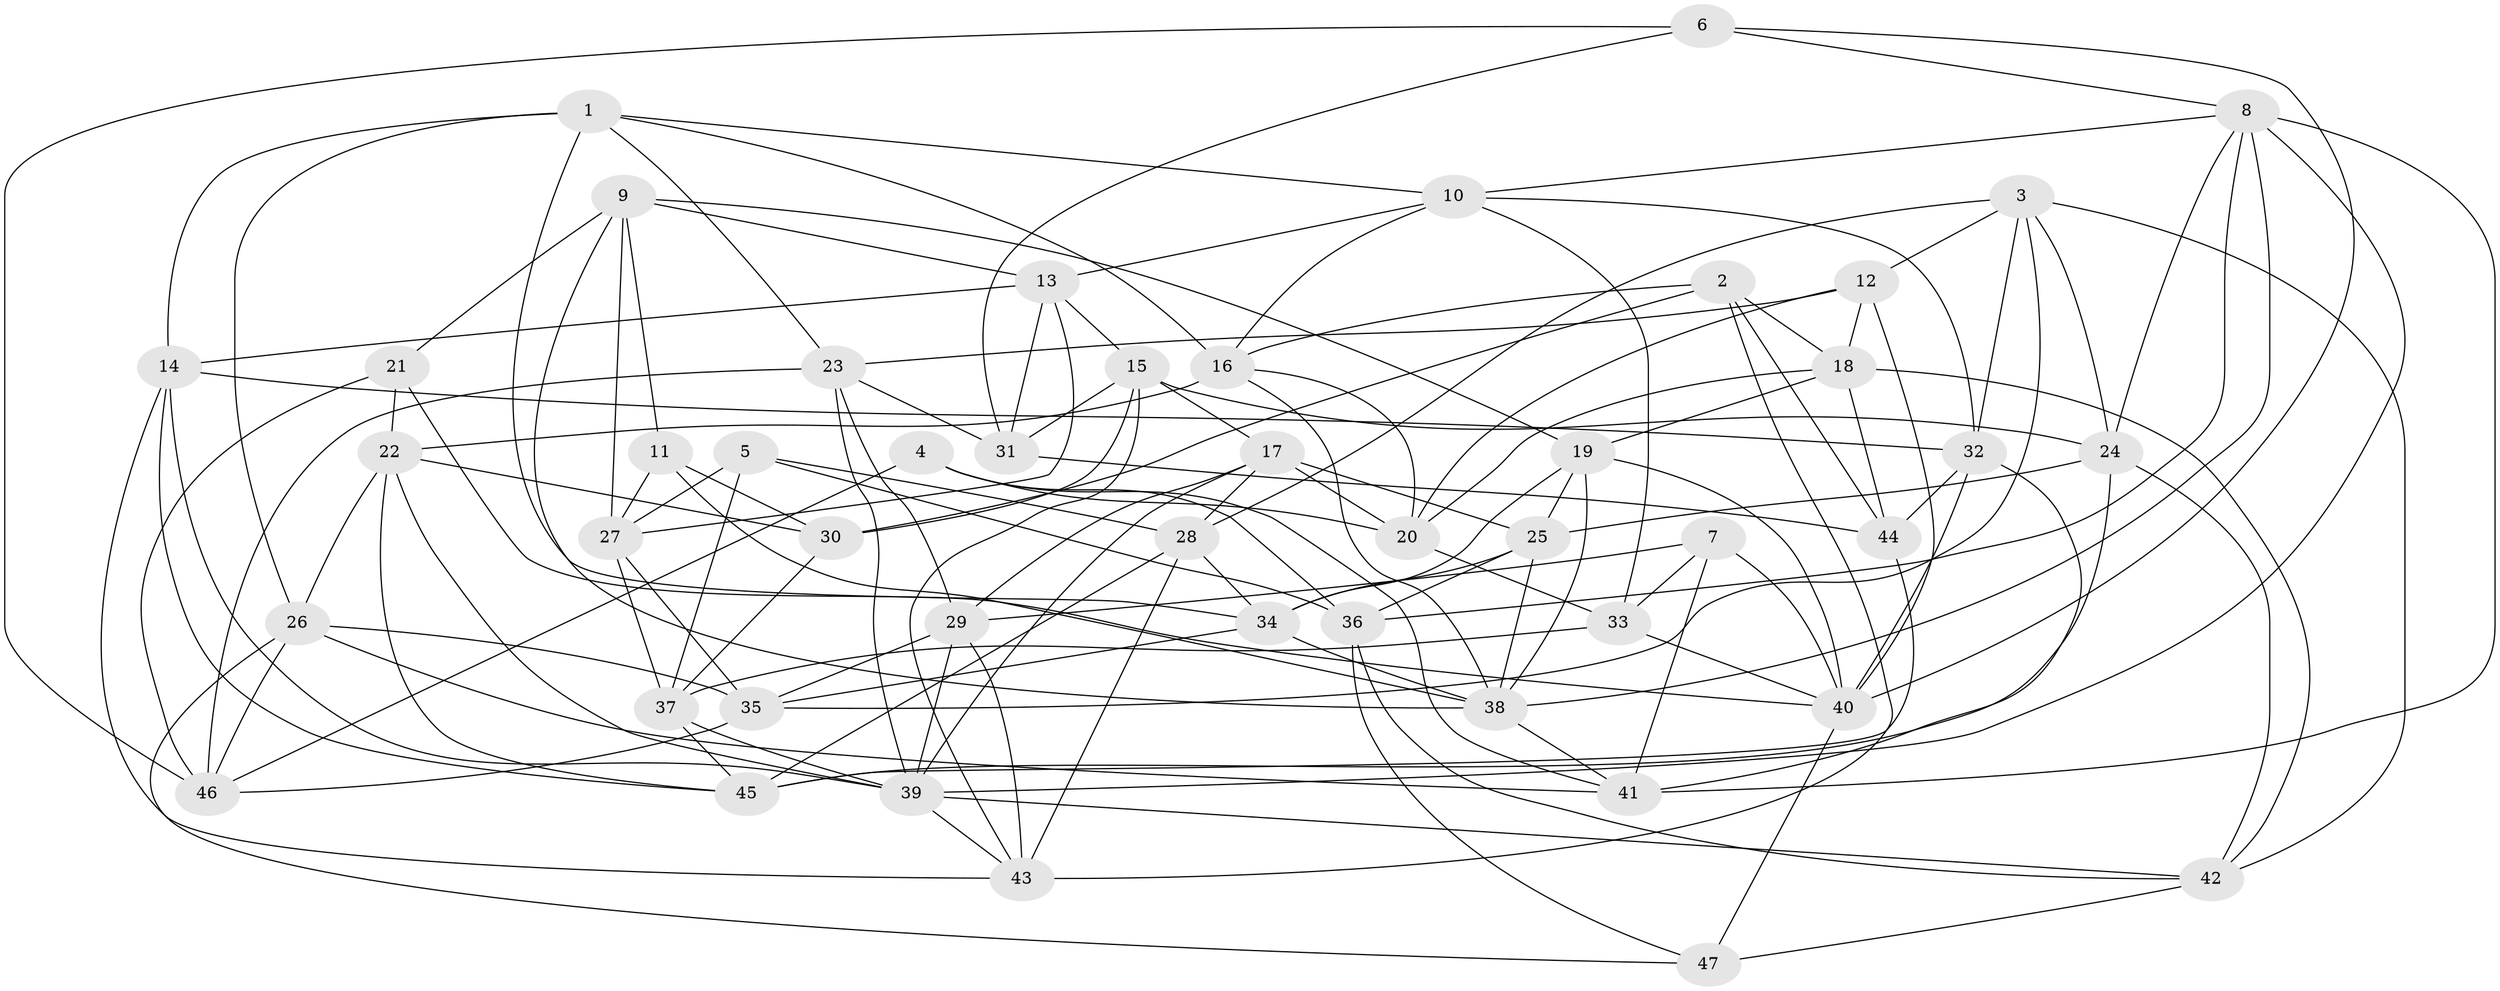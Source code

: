 // original degree distribution, {4: 1.0}
// Generated by graph-tools (version 1.1) at 2025/26/03/09/25 03:26:58]
// undirected, 47 vertices, 135 edges
graph export_dot {
graph [start="1"]
  node [color=gray90,style=filled];
  1;
  2;
  3;
  4;
  5;
  6;
  7;
  8;
  9;
  10;
  11;
  12;
  13;
  14;
  15;
  16;
  17;
  18;
  19;
  20;
  21;
  22;
  23;
  24;
  25;
  26;
  27;
  28;
  29;
  30;
  31;
  32;
  33;
  34;
  35;
  36;
  37;
  38;
  39;
  40;
  41;
  42;
  43;
  44;
  45;
  46;
  47;
  1 -- 10 [weight=1.0];
  1 -- 14 [weight=1.0];
  1 -- 16 [weight=1.0];
  1 -- 23 [weight=1.0];
  1 -- 26 [weight=1.0];
  1 -- 34 [weight=1.0];
  2 -- 16 [weight=1.0];
  2 -- 18 [weight=1.0];
  2 -- 30 [weight=2.0];
  2 -- 43 [weight=1.0];
  2 -- 44 [weight=1.0];
  3 -- 12 [weight=1.0];
  3 -- 24 [weight=1.0];
  3 -- 28 [weight=1.0];
  3 -- 32 [weight=1.0];
  3 -- 35 [weight=1.0];
  3 -- 42 [weight=1.0];
  4 -- 20 [weight=1.0];
  4 -- 36 [weight=1.0];
  4 -- 41 [weight=1.0];
  4 -- 46 [weight=1.0];
  5 -- 27 [weight=1.0];
  5 -- 28 [weight=1.0];
  5 -- 36 [weight=1.0];
  5 -- 37 [weight=1.0];
  6 -- 8 [weight=1.0];
  6 -- 31 [weight=1.0];
  6 -- 40 [weight=1.0];
  6 -- 46 [weight=1.0];
  7 -- 29 [weight=1.0];
  7 -- 33 [weight=1.0];
  7 -- 40 [weight=1.0];
  7 -- 41 [weight=1.0];
  8 -- 10 [weight=1.0];
  8 -- 24 [weight=1.0];
  8 -- 36 [weight=1.0];
  8 -- 38 [weight=1.0];
  8 -- 39 [weight=2.0];
  8 -- 41 [weight=1.0];
  9 -- 11 [weight=1.0];
  9 -- 13 [weight=1.0];
  9 -- 19 [weight=1.0];
  9 -- 21 [weight=1.0];
  9 -- 27 [weight=1.0];
  9 -- 38 [weight=1.0];
  10 -- 13 [weight=1.0];
  10 -- 16 [weight=1.0];
  10 -- 32 [weight=1.0];
  10 -- 33 [weight=1.0];
  11 -- 27 [weight=1.0];
  11 -- 30 [weight=1.0];
  11 -- 38 [weight=1.0];
  12 -- 18 [weight=1.0];
  12 -- 20 [weight=1.0];
  12 -- 23 [weight=1.0];
  12 -- 40 [weight=2.0];
  13 -- 14 [weight=1.0];
  13 -- 15 [weight=1.0];
  13 -- 27 [weight=1.0];
  13 -- 31 [weight=1.0];
  14 -- 32 [weight=1.0];
  14 -- 39 [weight=1.0];
  14 -- 43 [weight=1.0];
  14 -- 45 [weight=1.0];
  15 -- 17 [weight=1.0];
  15 -- 24 [weight=1.0];
  15 -- 30 [weight=1.0];
  15 -- 31 [weight=1.0];
  15 -- 43 [weight=1.0];
  16 -- 20 [weight=1.0];
  16 -- 22 [weight=1.0];
  16 -- 38 [weight=1.0];
  17 -- 20 [weight=1.0];
  17 -- 25 [weight=1.0];
  17 -- 28 [weight=1.0];
  17 -- 29 [weight=1.0];
  17 -- 39 [weight=1.0];
  18 -- 19 [weight=1.0];
  18 -- 20 [weight=1.0];
  18 -- 42 [weight=1.0];
  18 -- 44 [weight=1.0];
  19 -- 25 [weight=1.0];
  19 -- 34 [weight=1.0];
  19 -- 38 [weight=1.0];
  19 -- 40 [weight=1.0];
  20 -- 33 [weight=1.0];
  21 -- 22 [weight=1.0];
  21 -- 40 [weight=1.0];
  21 -- 46 [weight=1.0];
  22 -- 26 [weight=1.0];
  22 -- 30 [weight=1.0];
  22 -- 39 [weight=1.0];
  22 -- 45 [weight=1.0];
  23 -- 29 [weight=1.0];
  23 -- 31 [weight=1.0];
  23 -- 39 [weight=1.0];
  23 -- 46 [weight=1.0];
  24 -- 25 [weight=1.0];
  24 -- 42 [weight=1.0];
  24 -- 45 [weight=1.0];
  25 -- 34 [weight=1.0];
  25 -- 36 [weight=1.0];
  25 -- 38 [weight=1.0];
  26 -- 35 [weight=1.0];
  26 -- 41 [weight=1.0];
  26 -- 46 [weight=1.0];
  26 -- 47 [weight=1.0];
  27 -- 35 [weight=1.0];
  27 -- 37 [weight=1.0];
  28 -- 34 [weight=1.0];
  28 -- 43 [weight=1.0];
  28 -- 45 [weight=1.0];
  29 -- 35 [weight=1.0];
  29 -- 39 [weight=1.0];
  29 -- 43 [weight=1.0];
  30 -- 37 [weight=1.0];
  31 -- 44 [weight=2.0];
  32 -- 40 [weight=1.0];
  32 -- 41 [weight=1.0];
  32 -- 44 [weight=1.0];
  33 -- 37 [weight=1.0];
  33 -- 40 [weight=2.0];
  34 -- 35 [weight=1.0];
  34 -- 38 [weight=1.0];
  35 -- 46 [weight=1.0];
  36 -- 42 [weight=1.0];
  36 -- 47 [weight=1.0];
  37 -- 39 [weight=1.0];
  37 -- 45 [weight=1.0];
  38 -- 41 [weight=1.0];
  39 -- 42 [weight=1.0];
  39 -- 43 [weight=1.0];
  40 -- 47 [weight=1.0];
  42 -- 47 [weight=1.0];
  44 -- 45 [weight=1.0];
}
